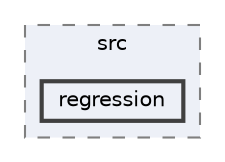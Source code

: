 digraph "env/lib/python3.12/site-packages/numpy/f2py/tests/src/regression"
{
 // LATEX_PDF_SIZE
  bgcolor="transparent";
  edge [fontname=Helvetica,fontsize=10,labelfontname=Helvetica,labelfontsize=10];
  node [fontname=Helvetica,fontsize=10,shape=box,height=0.2,width=0.4];
  compound=true
  subgraph clusterdir_7ce1ec0de770245b549e74d5a587d6dd {
    graph [ bgcolor="#edf0f7", pencolor="grey50", label="src", fontname=Helvetica,fontsize=10 style="filled,dashed", URL="dir_7ce1ec0de770245b549e74d5a587d6dd.html",tooltip=""]
  dir_6c6e9f7b093790fa2d42a1681dae5eab [label="regression", fillcolor="#edf0f7", color="grey25", style="filled,bold", URL="dir_6c6e9f7b093790fa2d42a1681dae5eab.html",tooltip=""];
  }
}
